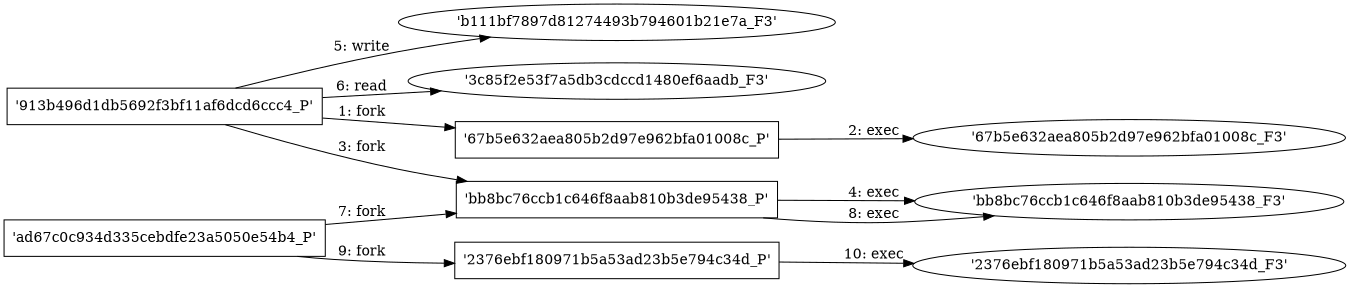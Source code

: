 digraph "D:\Learning\Paper\apt\基于CTI的攻击预警\Dataset\攻击图\ASGfromALLCTI\Exploit for CVE-2017-8759 detected and neutralized.dot" {
rankdir="LR"
size="9"
fixedsize="false"
splines="true"
nodesep=0.3
ranksep=0
fontsize=10
overlap="scalexy"
engine= "neato"
	"'913b496d1db5692f3bf11af6dcd6ccc4_P'" [node_type=Process shape=box]
	"'67b5e632aea805b2d97e962bfa01008c_P'" [node_type=Process shape=box]
	"'913b496d1db5692f3bf11af6dcd6ccc4_P'" -> "'67b5e632aea805b2d97e962bfa01008c_P'" [label="1: fork"]
	"'67b5e632aea805b2d97e962bfa01008c_P'" [node_type=Process shape=box]
	"'67b5e632aea805b2d97e962bfa01008c_F3'" [node_type=File shape=ellipse]
	"'67b5e632aea805b2d97e962bfa01008c_P'" -> "'67b5e632aea805b2d97e962bfa01008c_F3'" [label="2: exec"]
	"'913b496d1db5692f3bf11af6dcd6ccc4_P'" [node_type=Process shape=box]
	"'bb8bc76ccb1c646f8aab810b3de95438_P'" [node_type=Process shape=box]
	"'913b496d1db5692f3bf11af6dcd6ccc4_P'" -> "'bb8bc76ccb1c646f8aab810b3de95438_P'" [label="3: fork"]
	"'bb8bc76ccb1c646f8aab810b3de95438_P'" [node_type=Process shape=box]
	"'bb8bc76ccb1c646f8aab810b3de95438_F3'" [node_type=File shape=ellipse]
	"'bb8bc76ccb1c646f8aab810b3de95438_P'" -> "'bb8bc76ccb1c646f8aab810b3de95438_F3'" [label="4: exec"]
	"'b111bf7897d81274493b794601b21e7a_F3'" [node_type=file shape=ellipse]
	"'913b496d1db5692f3bf11af6dcd6ccc4_P'" [node_type=Process shape=box]
	"'913b496d1db5692f3bf11af6dcd6ccc4_P'" -> "'b111bf7897d81274493b794601b21e7a_F3'" [label="5: write"]
	"'3c85f2e53f7a5db3cdccd1480ef6aadb_F3'" [node_type=file shape=ellipse]
	"'913b496d1db5692f3bf11af6dcd6ccc4_P'" [node_type=Process shape=box]
	"'913b496d1db5692f3bf11af6dcd6ccc4_P'" -> "'3c85f2e53f7a5db3cdccd1480ef6aadb_F3'" [label="6: read"]
	"'ad67c0c934d335cebdfe23a5050e54b4_P'" [node_type=Process shape=box]
	"'bb8bc76ccb1c646f8aab810b3de95438_P'" [node_type=Process shape=box]
	"'ad67c0c934d335cebdfe23a5050e54b4_P'" -> "'bb8bc76ccb1c646f8aab810b3de95438_P'" [label="7: fork"]
	"'bb8bc76ccb1c646f8aab810b3de95438_P'" [node_type=Process shape=box]
	"'bb8bc76ccb1c646f8aab810b3de95438_F3'" [node_type=File shape=ellipse]
	"'bb8bc76ccb1c646f8aab810b3de95438_P'" -> "'bb8bc76ccb1c646f8aab810b3de95438_F3'" [label="8: exec"]
	"'ad67c0c934d335cebdfe23a5050e54b4_P'" [node_type=Process shape=box]
	"'2376ebf180971b5a53ad23b5e794c34d_P'" [node_type=Process shape=box]
	"'ad67c0c934d335cebdfe23a5050e54b4_P'" -> "'2376ebf180971b5a53ad23b5e794c34d_P'" [label="9: fork"]
	"'2376ebf180971b5a53ad23b5e794c34d_P'" [node_type=Process shape=box]
	"'2376ebf180971b5a53ad23b5e794c34d_F3'" [node_type=File shape=ellipse]
	"'2376ebf180971b5a53ad23b5e794c34d_P'" -> "'2376ebf180971b5a53ad23b5e794c34d_F3'" [label="10: exec"]
}
